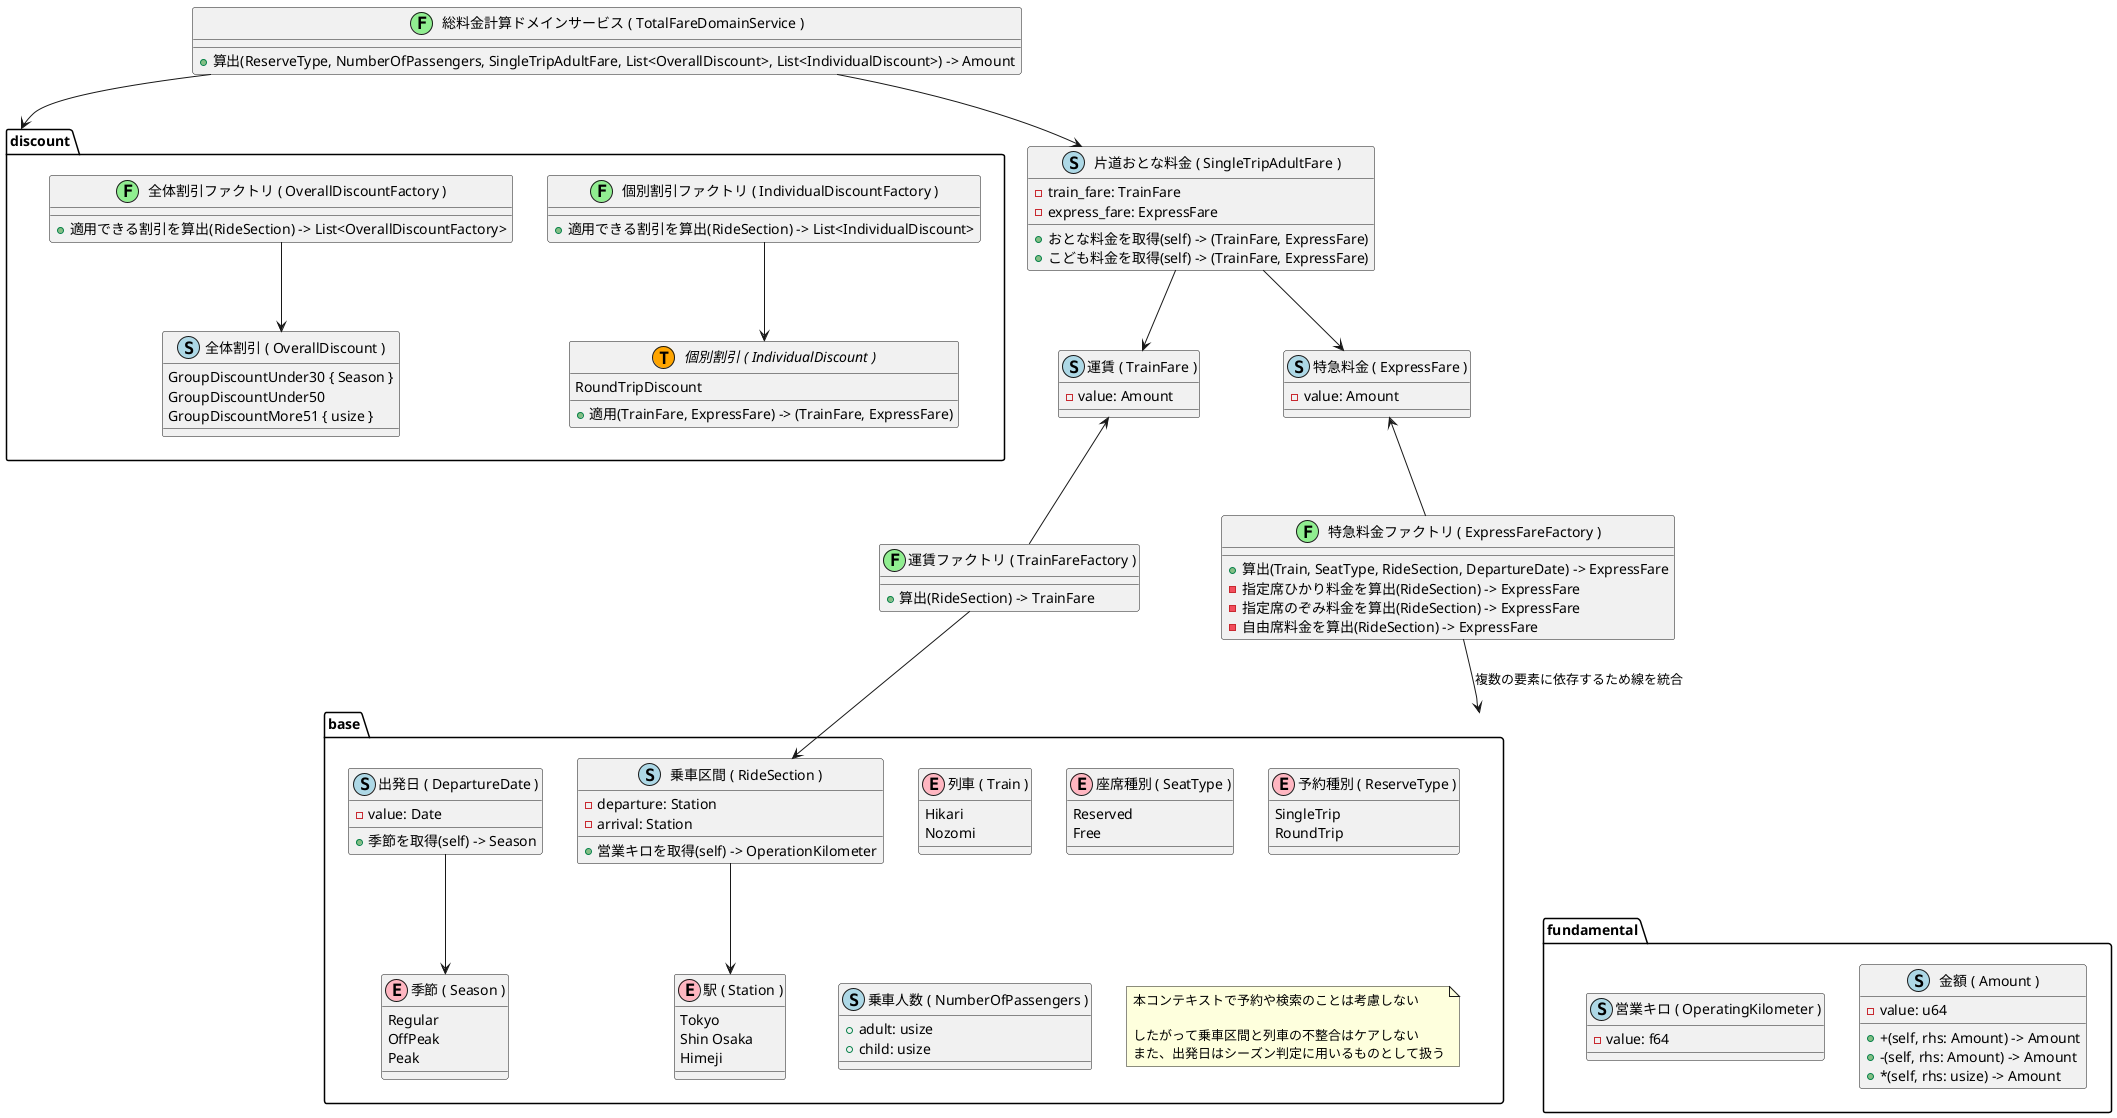 @startuml

class "片道おとな料金 ( SingleTripAdultFare )" as single_trip_adult_fare <<(S, lightblue)>> {
    - train_fare: TrainFare
    - express_fare: ExpressFare
    + おとな料金を取得(self) -> (TrainFare, ExpressFare)
    + こども料金を取得(self) -> (TrainFare, ExpressFare)
}

class "運賃 ( TrainFare )" as train_fare <<(S, lightblue)>> {
    - value: Amount
}

class "運賃ファクトリ ( TrainFareFactory )" as train_fare_factory <<(F, lightgreen)>> {
    + 算出(RideSection) -> TrainFare
}

class "特急料金 ( ExpressFare )" as express_fare <<(S, lightblue)>> {
    - value: Amount
}

single_trip_adult_fare -d-> train_fare
single_trip_adult_fare -d-> express_fare

class "特急料金ファクトリ ( ExpressFareFactory )" as express_fare_factory <<(F, lightgreen)>> {
    + 算出(Train, SeatType, RideSection, DepartureDate) -> ExpressFare
    - 指定席ひかり料金を算出(RideSection) -> ExpressFare
    - 指定席のぞみ料金を算出(RideSection) -> ExpressFare
    - 自由席料金を算出(RideSection) -> ExpressFare
}

class "総料金計算ドメインサービス ( TotalFareDomainService )" as total_fare_domain_service <<(F, lightgreen)>> {
    + 算出(ReserveType, NumberOfPassengers, SingleTripAdultFare, List<OverallDiscount>, List<IndividualDiscount>) -> Amount
}

package base {
    enum "列車 ( Train )" as train <<(E, lightpink)>> {
        Hikari
        Nozomi
    }

    class "乗車区間 ( RideSection )" as ride_section <<(S, lightblue)>> {
        - departure: Station
        - arrival: Station
        + 営業キロを取得(self) -> OperationKilometer
    }

    enum "駅 ( Station )" as station <<(E, lightpink)>> {
        Tokyo
        Shin Osaka
        Himeji
    }

    ride_section -d-> station

    class "出発日 ( DepartureDate )" as departure_date <<(S, lightblue)>> {
        - value: Date
        + 季節を取得(self) -> Season
    }

    enum "季節 ( Season )" as season <<(E, lightpink)>> {
        Regular
        OffPeak
        Peak
    }

    departure_date -d-> season

    enum "座席種別 ( SeatType )" as seat_type <<(E, lightpink)>> {
        Reserved
        Free
    }

    enum "予約種別 ( ReserveType )" as reserve_type <<(E, lightpink)>> {
        SingleTrip
        RoundTrip
    }

    class "乗車人数 ( NumberOfPassengers )" as number_of_passengers <<(S, lightblue)>> {
        + adult: usize
        + child: usize
    }

    note as base_note
        本コンテキストで予約や検索のことは考慮しない

        したがって乗車区間と列車の不整合はケアしない
        また、出発日はシーズン判定に用いるものとして扱う
    end note
}

package discount {
    interface "個別割引 ( IndividualDiscount )" as individual_discount <<(T, orange)>> {
        RoundTripDiscount
        + 適用(TrainFare, ExpressFare) -> (TrainFare, ExpressFare)
    }

    enum "全体割引 ( OverallDiscount )" as overall_discount <<(S, lightblue)>> {
        GroupDiscountUnder30 { Season }
        GroupDiscountUnder50
        GroupDiscountMore51 { usize }
    }

    class "個別割引ファクトリ ( IndividualDiscountFactory )" as individual_discount_factory <<(F, lightgreen)>> {
        + 適用できる割引を算出(RideSection) -> List<IndividualDiscount>
    }

    class "全体割引ファクトリ ( OverallDiscountFactory )" as overall_discount_factory <<(F, lightgreen)>> {
        + 適用できる割引を算出(RideSection) -> List<OverallDiscountFactory>
    }

    individual_discount_factory --> individual_discount
    overall_discount_factory --> overall_discount
}

package fundamental {
    class "金額 ( Amount )" as amount <<(S, lightblue)>> {
        - value: u64
        + +(self, rhs: Amount) -> Amount
        + -(self, rhs: Amount) -> Amount
        + *(self, rhs: usize) -> Amount
    }

    class "営業キロ ( OperatingKilometer )" as operating_kilometer <<(S, lightblue)>> {
        - value: f64
    }
}

train_fare_factory -u-> train_fare
train_fare_factory --> ride_section

express_fare_factory -u-> express_fare
express_fare_factory --> base : 複数の要素に依存するため線を統合

total_fare_domain_service -d-> single_trip_adult_fare
total_fare_domain_service --> discount

' layout

base -d[hidden]-> fundamental

@enduml